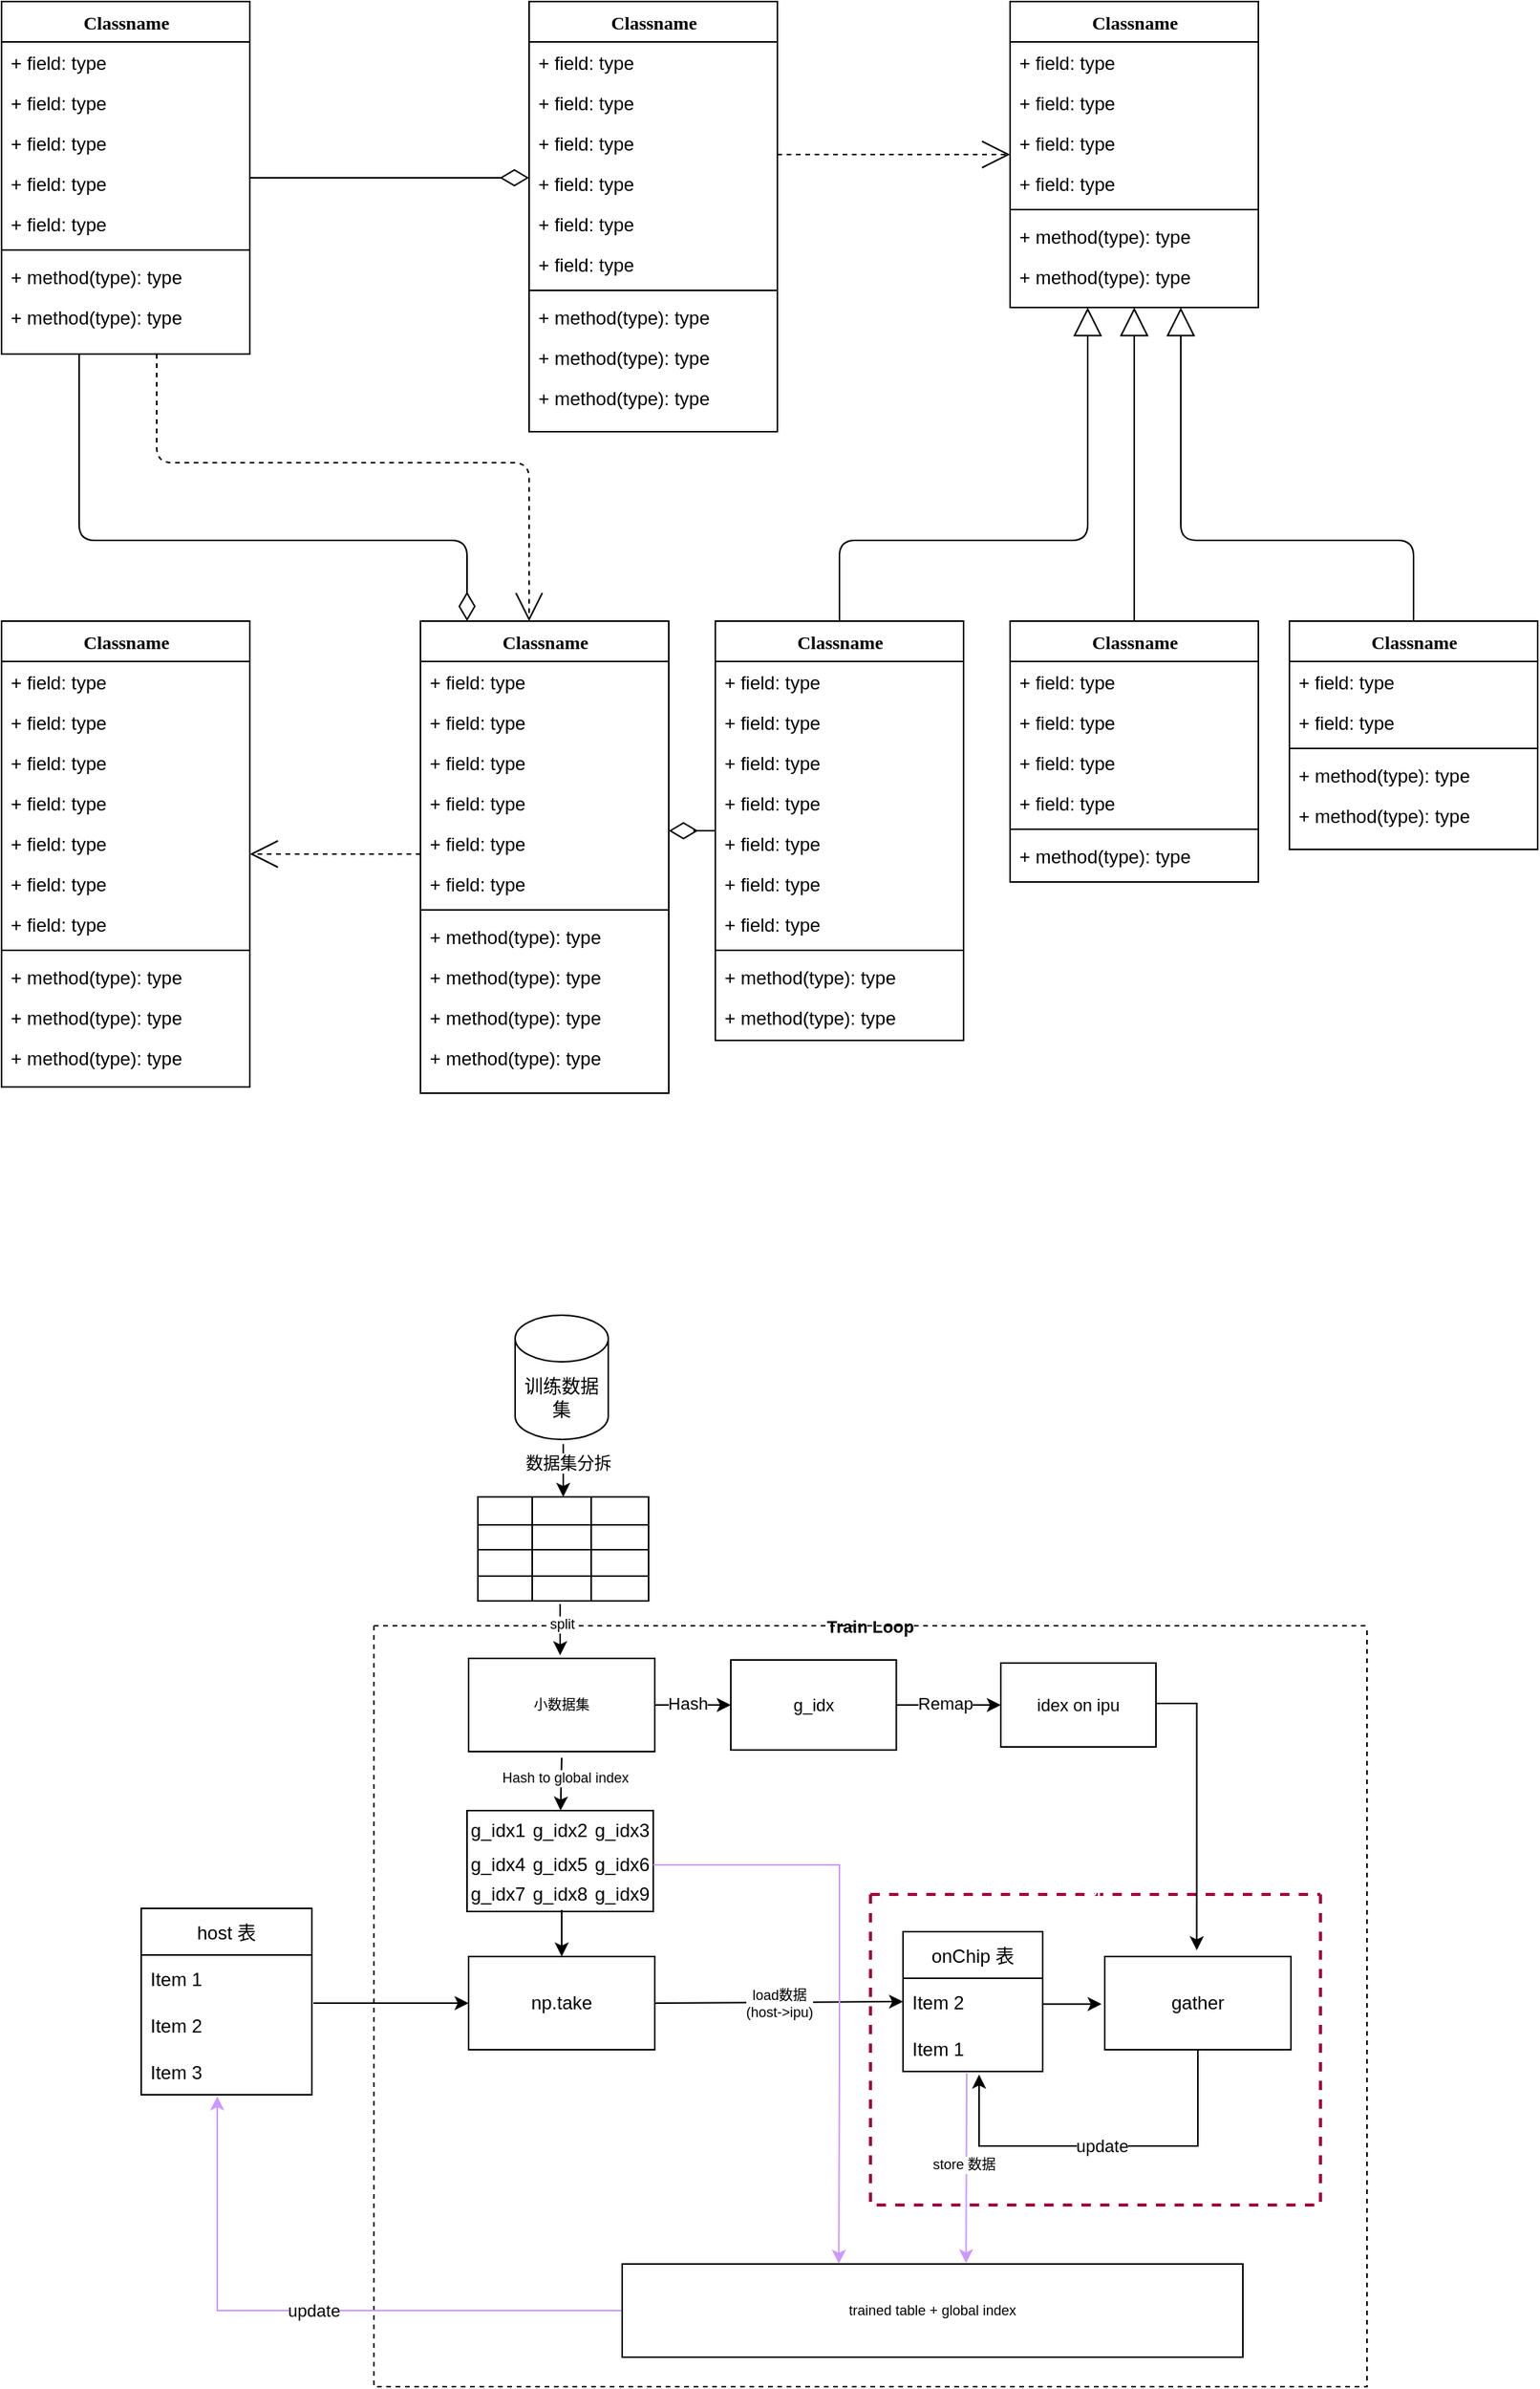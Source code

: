 <mxfile version="20.6.0" type="github" pages="2">
  <diagram name="Page-1" id="9f46799a-70d6-7492-0946-bef42562c5a5">
    <mxGraphModel dx="1209" dy="635" grid="1" gridSize="10" guides="1" tooltips="1" connect="1" arrows="1" fold="1" page="1" pageScale="1" pageWidth="1100" pageHeight="850" background="#ffffff" math="0" shadow="0">
      <root>
        <mxCell id="0" />
        <mxCell id="1" parent="0" />
        <mxCell id="78961159f06e98e8-123" style="edgeStyle=orthogonalEdgeStyle;html=1;labelBackgroundColor=none;startFill=0;startSize=8;endArrow=open;endFill=0;endSize=16;fontFamily=Verdana;fontSize=12;dashed=1;" parent="1" source="78961159f06e98e8-17" target="78961159f06e98e8-69" edge="1">
          <mxGeometry relative="1" as="geometry">
            <Array as="points">
              <mxPoint x="190" y="380" />
              <mxPoint x="430" y="380" />
            </Array>
          </mxGeometry>
        </mxCell>
        <mxCell id="78961159f06e98e8-124" style="edgeStyle=orthogonalEdgeStyle;html=1;labelBackgroundColor=none;startFill=0;startSize=8;endArrow=diamondThin;endFill=0;endSize=16;fontFamily=Verdana;fontSize=12;" parent="1" source="78961159f06e98e8-17" target="78961159f06e98e8-69" edge="1">
          <mxGeometry relative="1" as="geometry">
            <Array as="points">
              <mxPoint x="140" y="430" />
              <mxPoint x="390" y="430" />
            </Array>
          </mxGeometry>
        </mxCell>
        <mxCell id="78961159f06e98e8-17" value="Classname" style="swimlane;html=1;fontStyle=1;align=center;verticalAlign=top;childLayout=stackLayout;horizontal=1;startSize=26;horizontalStack=0;resizeParent=1;resizeLast=0;collapsible=1;marginBottom=0;swimlaneFillColor=#ffffff;rounded=0;shadow=0;comic=0;labelBackgroundColor=none;strokeWidth=1;fillColor=none;fontFamily=Verdana;fontSize=12" parent="1" vertex="1">
          <mxGeometry x="90" y="83" width="160" height="227" as="geometry">
            <mxRectangle x="90" y="83" width="100" height="26" as="alternateBounds" />
          </mxGeometry>
        </mxCell>
        <mxCell id="78961159f06e98e8-21" value="+ field: type" style="text;html=1;strokeColor=none;fillColor=none;align=left;verticalAlign=top;spacingLeft=4;spacingRight=4;whiteSpace=wrap;overflow=hidden;rotatable=0;points=[[0,0.5],[1,0.5]];portConstraint=eastwest;" parent="78961159f06e98e8-17" vertex="1">
          <mxGeometry y="26" width="160" height="26" as="geometry" />
        </mxCell>
        <mxCell id="78961159f06e98e8-23" value="+ field: type" style="text;html=1;strokeColor=none;fillColor=none;align=left;verticalAlign=top;spacingLeft=4;spacingRight=4;whiteSpace=wrap;overflow=hidden;rotatable=0;points=[[0,0.5],[1,0.5]];portConstraint=eastwest;" parent="78961159f06e98e8-17" vertex="1">
          <mxGeometry y="52" width="160" height="26" as="geometry" />
        </mxCell>
        <mxCell id="78961159f06e98e8-25" value="+ field: type" style="text;html=1;strokeColor=none;fillColor=none;align=left;verticalAlign=top;spacingLeft=4;spacingRight=4;whiteSpace=wrap;overflow=hidden;rotatable=0;points=[[0,0.5],[1,0.5]];portConstraint=eastwest;" parent="78961159f06e98e8-17" vertex="1">
          <mxGeometry y="78" width="160" height="26" as="geometry" />
        </mxCell>
        <mxCell id="78961159f06e98e8-26" value="+ field: type" style="text;html=1;strokeColor=none;fillColor=none;align=left;verticalAlign=top;spacingLeft=4;spacingRight=4;whiteSpace=wrap;overflow=hidden;rotatable=0;points=[[0,0.5],[1,0.5]];portConstraint=eastwest;" parent="78961159f06e98e8-17" vertex="1">
          <mxGeometry y="104" width="160" height="26" as="geometry" />
        </mxCell>
        <mxCell id="78961159f06e98e8-24" value="+ field: type" style="text;html=1;strokeColor=none;fillColor=none;align=left;verticalAlign=top;spacingLeft=4;spacingRight=4;whiteSpace=wrap;overflow=hidden;rotatable=0;points=[[0,0.5],[1,0.5]];portConstraint=eastwest;" parent="78961159f06e98e8-17" vertex="1">
          <mxGeometry y="130" width="160" height="26" as="geometry" />
        </mxCell>
        <mxCell id="78961159f06e98e8-19" value="" style="line;html=1;strokeWidth=1;fillColor=none;align=left;verticalAlign=middle;spacingTop=-1;spacingLeft=3;spacingRight=3;rotatable=0;labelPosition=right;points=[];portConstraint=eastwest;" parent="78961159f06e98e8-17" vertex="1">
          <mxGeometry y="156" width="160" height="8" as="geometry" />
        </mxCell>
        <mxCell id="78961159f06e98e8-20" value="+ method(type): type" style="text;html=1;strokeColor=none;fillColor=none;align=left;verticalAlign=top;spacingLeft=4;spacingRight=4;whiteSpace=wrap;overflow=hidden;rotatable=0;points=[[0,0.5],[1,0.5]];portConstraint=eastwest;" parent="78961159f06e98e8-17" vertex="1">
          <mxGeometry y="164" width="160" height="26" as="geometry" />
        </mxCell>
        <mxCell id="78961159f06e98e8-27" value="+ method(type): type" style="text;html=1;strokeColor=none;fillColor=none;align=left;verticalAlign=top;spacingLeft=4;spacingRight=4;whiteSpace=wrap;overflow=hidden;rotatable=0;points=[[0,0.5],[1,0.5]];portConstraint=eastwest;" parent="78961159f06e98e8-17" vertex="1">
          <mxGeometry y="190" width="160" height="26" as="geometry" />
        </mxCell>
        <mxCell id="78961159f06e98e8-122" style="edgeStyle=elbowEdgeStyle;html=1;labelBackgroundColor=none;startFill=0;startSize=8;endArrow=open;endFill=0;endSize=16;fontFamily=Verdana;fontSize=12;elbow=vertical;dashed=1;" parent="1" source="78961159f06e98e8-30" target="78961159f06e98e8-43" edge="1">
          <mxGeometry relative="1" as="geometry" />
        </mxCell>
        <mxCell id="78961159f06e98e8-30" value="Classname" style="swimlane;html=1;fontStyle=1;align=center;verticalAlign=top;childLayout=stackLayout;horizontal=1;startSize=26;horizontalStack=0;resizeParent=1;resizeLast=0;collapsible=1;marginBottom=0;swimlaneFillColor=#ffffff;rounded=0;shadow=0;comic=0;labelBackgroundColor=none;strokeWidth=1;fillColor=none;fontFamily=Verdana;fontSize=12" parent="1" vertex="1">
          <mxGeometry x="430" y="83" width="160" height="277" as="geometry" />
        </mxCell>
        <mxCell id="78961159f06e98e8-31" value="+ field: type" style="text;html=1;strokeColor=none;fillColor=none;align=left;verticalAlign=top;spacingLeft=4;spacingRight=4;whiteSpace=wrap;overflow=hidden;rotatable=0;points=[[0,0.5],[1,0.5]];portConstraint=eastwest;" parent="78961159f06e98e8-30" vertex="1">
          <mxGeometry y="26" width="160" height="26" as="geometry" />
        </mxCell>
        <mxCell id="78961159f06e98e8-32" value="+ field: type" style="text;html=1;strokeColor=none;fillColor=none;align=left;verticalAlign=top;spacingLeft=4;spacingRight=4;whiteSpace=wrap;overflow=hidden;rotatable=0;points=[[0,0.5],[1,0.5]];portConstraint=eastwest;" parent="78961159f06e98e8-30" vertex="1">
          <mxGeometry y="52" width="160" height="26" as="geometry" />
        </mxCell>
        <mxCell id="78961159f06e98e8-33" value="+ field: type" style="text;html=1;strokeColor=none;fillColor=none;align=left;verticalAlign=top;spacingLeft=4;spacingRight=4;whiteSpace=wrap;overflow=hidden;rotatable=0;points=[[0,0.5],[1,0.5]];portConstraint=eastwest;" parent="78961159f06e98e8-30" vertex="1">
          <mxGeometry y="78" width="160" height="26" as="geometry" />
        </mxCell>
        <mxCell id="78961159f06e98e8-34" value="+ field: type" style="text;html=1;strokeColor=none;fillColor=none;align=left;verticalAlign=top;spacingLeft=4;spacingRight=4;whiteSpace=wrap;overflow=hidden;rotatable=0;points=[[0,0.5],[1,0.5]];portConstraint=eastwest;" parent="78961159f06e98e8-30" vertex="1">
          <mxGeometry y="104" width="160" height="26" as="geometry" />
        </mxCell>
        <mxCell id="78961159f06e98e8-36" value="+ field: type" style="text;html=1;strokeColor=none;fillColor=none;align=left;verticalAlign=top;spacingLeft=4;spacingRight=4;whiteSpace=wrap;overflow=hidden;rotatable=0;points=[[0,0.5],[1,0.5]];portConstraint=eastwest;" parent="78961159f06e98e8-30" vertex="1">
          <mxGeometry y="130" width="160" height="26" as="geometry" />
        </mxCell>
        <mxCell id="78961159f06e98e8-37" value="+ field: type" style="text;html=1;strokeColor=none;fillColor=none;align=left;verticalAlign=top;spacingLeft=4;spacingRight=4;whiteSpace=wrap;overflow=hidden;rotatable=0;points=[[0,0.5],[1,0.5]];portConstraint=eastwest;" parent="78961159f06e98e8-30" vertex="1">
          <mxGeometry y="156" width="160" height="26" as="geometry" />
        </mxCell>
        <mxCell id="78961159f06e98e8-38" value="" style="line;html=1;strokeWidth=1;fillColor=none;align=left;verticalAlign=middle;spacingTop=-1;spacingLeft=3;spacingRight=3;rotatable=0;labelPosition=right;points=[];portConstraint=eastwest;" parent="78961159f06e98e8-30" vertex="1">
          <mxGeometry y="182" width="160" height="8" as="geometry" />
        </mxCell>
        <mxCell id="78961159f06e98e8-39" value="+ method(type): type" style="text;html=1;strokeColor=none;fillColor=none;align=left;verticalAlign=top;spacingLeft=4;spacingRight=4;whiteSpace=wrap;overflow=hidden;rotatable=0;points=[[0,0.5],[1,0.5]];portConstraint=eastwest;" parent="78961159f06e98e8-30" vertex="1">
          <mxGeometry y="190" width="160" height="26" as="geometry" />
        </mxCell>
        <mxCell id="78961159f06e98e8-40" value="+ method(type): type" style="text;html=1;strokeColor=none;fillColor=none;align=left;verticalAlign=top;spacingLeft=4;spacingRight=4;whiteSpace=wrap;overflow=hidden;rotatable=0;points=[[0,0.5],[1,0.5]];portConstraint=eastwest;" parent="78961159f06e98e8-30" vertex="1">
          <mxGeometry y="216" width="160" height="26" as="geometry" />
        </mxCell>
        <mxCell id="78961159f06e98e8-42" value="+ method(type): type" style="text;html=1;strokeColor=none;fillColor=none;align=left;verticalAlign=top;spacingLeft=4;spacingRight=4;whiteSpace=wrap;overflow=hidden;rotatable=0;points=[[0,0.5],[1,0.5]];portConstraint=eastwest;" parent="78961159f06e98e8-30" vertex="1">
          <mxGeometry y="242" width="160" height="26" as="geometry" />
        </mxCell>
        <mxCell id="78961159f06e98e8-43" value="Classname" style="swimlane;html=1;fontStyle=1;align=center;verticalAlign=top;childLayout=stackLayout;horizontal=1;startSize=26;horizontalStack=0;resizeParent=1;resizeLast=0;collapsible=1;marginBottom=0;swimlaneFillColor=#ffffff;rounded=0;shadow=0;comic=0;labelBackgroundColor=none;strokeWidth=1;fillColor=none;fontFamily=Verdana;fontSize=12" parent="1" vertex="1">
          <mxGeometry x="740" y="83" width="160" height="197" as="geometry" />
        </mxCell>
        <mxCell id="78961159f06e98e8-44" value="+ field: type" style="text;html=1;strokeColor=none;fillColor=none;align=left;verticalAlign=top;spacingLeft=4;spacingRight=4;whiteSpace=wrap;overflow=hidden;rotatable=0;points=[[0,0.5],[1,0.5]];portConstraint=eastwest;" parent="78961159f06e98e8-43" vertex="1">
          <mxGeometry y="26" width="160" height="26" as="geometry" />
        </mxCell>
        <mxCell id="78961159f06e98e8-45" value="+ field: type" style="text;html=1;strokeColor=none;fillColor=none;align=left;verticalAlign=top;spacingLeft=4;spacingRight=4;whiteSpace=wrap;overflow=hidden;rotatable=0;points=[[0,0.5],[1,0.5]];portConstraint=eastwest;" parent="78961159f06e98e8-43" vertex="1">
          <mxGeometry y="52" width="160" height="26" as="geometry" />
        </mxCell>
        <mxCell id="78961159f06e98e8-49" value="+ field: type" style="text;html=1;strokeColor=none;fillColor=none;align=left;verticalAlign=top;spacingLeft=4;spacingRight=4;whiteSpace=wrap;overflow=hidden;rotatable=0;points=[[0,0.5],[1,0.5]];portConstraint=eastwest;" parent="78961159f06e98e8-43" vertex="1">
          <mxGeometry y="78" width="160" height="26" as="geometry" />
        </mxCell>
        <mxCell id="78961159f06e98e8-50" value="+ field: type" style="text;html=1;strokeColor=none;fillColor=none;align=left;verticalAlign=top;spacingLeft=4;spacingRight=4;whiteSpace=wrap;overflow=hidden;rotatable=0;points=[[0,0.5],[1,0.5]];portConstraint=eastwest;" parent="78961159f06e98e8-43" vertex="1">
          <mxGeometry y="104" width="160" height="26" as="geometry" />
        </mxCell>
        <mxCell id="78961159f06e98e8-51" value="" style="line;html=1;strokeWidth=1;fillColor=none;align=left;verticalAlign=middle;spacingTop=-1;spacingLeft=3;spacingRight=3;rotatable=0;labelPosition=right;points=[];portConstraint=eastwest;" parent="78961159f06e98e8-43" vertex="1">
          <mxGeometry y="130" width="160" height="8" as="geometry" />
        </mxCell>
        <mxCell id="78961159f06e98e8-52" value="+ method(type): type" style="text;html=1;strokeColor=none;fillColor=none;align=left;verticalAlign=top;spacingLeft=4;spacingRight=4;whiteSpace=wrap;overflow=hidden;rotatable=0;points=[[0,0.5],[1,0.5]];portConstraint=eastwest;" parent="78961159f06e98e8-43" vertex="1">
          <mxGeometry y="138" width="160" height="26" as="geometry" />
        </mxCell>
        <mxCell id="78961159f06e98e8-53" value="+ method(type): type" style="text;html=1;strokeColor=none;fillColor=none;align=left;verticalAlign=top;spacingLeft=4;spacingRight=4;whiteSpace=wrap;overflow=hidden;rotatable=0;points=[[0,0.5],[1,0.5]];portConstraint=eastwest;" parent="78961159f06e98e8-43" vertex="1">
          <mxGeometry y="164" width="160" height="26" as="geometry" />
        </mxCell>
        <mxCell id="78961159f06e98e8-129" style="edgeStyle=elbowEdgeStyle;html=1;labelBackgroundColor=none;startFill=0;startSize=8;endArrow=open;endFill=0;endSize=16;fontFamily=Verdana;fontSize=12;elbow=vertical;dashed=1;" parent="1" source="78961159f06e98e8-69" target="78961159f06e98e8-56" edge="1">
          <mxGeometry relative="1" as="geometry" />
        </mxCell>
        <mxCell id="78961159f06e98e8-56" value="Classname" style="swimlane;html=1;fontStyle=1;align=center;verticalAlign=top;childLayout=stackLayout;horizontal=1;startSize=26;horizontalStack=0;resizeParent=1;resizeLast=0;collapsible=1;marginBottom=0;swimlaneFillColor=#ffffff;rounded=0;shadow=0;comic=0;labelBackgroundColor=none;strokeWidth=1;fillColor=none;fontFamily=Verdana;fontSize=12" parent="1" vertex="1">
          <mxGeometry x="90" y="482.0" width="160" height="300" as="geometry" />
        </mxCell>
        <mxCell id="78961159f06e98e8-57" value="+ field: type" style="text;html=1;strokeColor=none;fillColor=none;align=left;verticalAlign=top;spacingLeft=4;spacingRight=4;whiteSpace=wrap;overflow=hidden;rotatable=0;points=[[0,0.5],[1,0.5]];portConstraint=eastwest;" parent="78961159f06e98e8-56" vertex="1">
          <mxGeometry y="26" width="160" height="26" as="geometry" />
        </mxCell>
        <mxCell id="78961159f06e98e8-58" value="+ field: type" style="text;html=1;strokeColor=none;fillColor=none;align=left;verticalAlign=top;spacingLeft=4;spacingRight=4;whiteSpace=wrap;overflow=hidden;rotatable=0;points=[[0,0.5],[1,0.5]];portConstraint=eastwest;" parent="78961159f06e98e8-56" vertex="1">
          <mxGeometry y="52" width="160" height="26" as="geometry" />
        </mxCell>
        <mxCell id="78961159f06e98e8-59" value="+ field: type" style="text;html=1;strokeColor=none;fillColor=none;align=left;verticalAlign=top;spacingLeft=4;spacingRight=4;whiteSpace=wrap;overflow=hidden;rotatable=0;points=[[0,0.5],[1,0.5]];portConstraint=eastwest;" parent="78961159f06e98e8-56" vertex="1">
          <mxGeometry y="78" width="160" height="26" as="geometry" />
        </mxCell>
        <mxCell id="78961159f06e98e8-60" value="+ field: type" style="text;html=1;strokeColor=none;fillColor=none;align=left;verticalAlign=top;spacingLeft=4;spacingRight=4;whiteSpace=wrap;overflow=hidden;rotatable=0;points=[[0,0.5],[1,0.5]];portConstraint=eastwest;" parent="78961159f06e98e8-56" vertex="1">
          <mxGeometry y="104" width="160" height="26" as="geometry" />
        </mxCell>
        <mxCell id="78961159f06e98e8-61" value="+ field: type" style="text;html=1;strokeColor=none;fillColor=none;align=left;verticalAlign=top;spacingLeft=4;spacingRight=4;whiteSpace=wrap;overflow=hidden;rotatable=0;points=[[0,0.5],[1,0.5]];portConstraint=eastwest;" parent="78961159f06e98e8-56" vertex="1">
          <mxGeometry y="130" width="160" height="26" as="geometry" />
        </mxCell>
        <mxCell id="78961159f06e98e8-62" value="+ field: type" style="text;html=1;strokeColor=none;fillColor=none;align=left;verticalAlign=top;spacingLeft=4;spacingRight=4;whiteSpace=wrap;overflow=hidden;rotatable=0;points=[[0,0.5],[1,0.5]];portConstraint=eastwest;" parent="78961159f06e98e8-56" vertex="1">
          <mxGeometry y="156" width="160" height="26" as="geometry" />
        </mxCell>
        <mxCell id="78961159f06e98e8-63" value="+ field: type" style="text;html=1;strokeColor=none;fillColor=none;align=left;verticalAlign=top;spacingLeft=4;spacingRight=4;whiteSpace=wrap;overflow=hidden;rotatable=0;points=[[0,0.5],[1,0.5]];portConstraint=eastwest;" parent="78961159f06e98e8-56" vertex="1">
          <mxGeometry y="182" width="160" height="26" as="geometry" />
        </mxCell>
        <mxCell id="78961159f06e98e8-64" value="" style="line;html=1;strokeWidth=1;fillColor=none;align=left;verticalAlign=middle;spacingTop=-1;spacingLeft=3;spacingRight=3;rotatable=0;labelPosition=right;points=[];portConstraint=eastwest;" parent="78961159f06e98e8-56" vertex="1">
          <mxGeometry y="208" width="160" height="8" as="geometry" />
        </mxCell>
        <mxCell id="78961159f06e98e8-65" value="+ method(type): type" style="text;html=1;strokeColor=none;fillColor=none;align=left;verticalAlign=top;spacingLeft=4;spacingRight=4;whiteSpace=wrap;overflow=hidden;rotatable=0;points=[[0,0.5],[1,0.5]];portConstraint=eastwest;" parent="78961159f06e98e8-56" vertex="1">
          <mxGeometry y="216" width="160" height="26" as="geometry" />
        </mxCell>
        <mxCell id="78961159f06e98e8-66" value="+ method(type): type" style="text;html=1;strokeColor=none;fillColor=none;align=left;verticalAlign=top;spacingLeft=4;spacingRight=4;whiteSpace=wrap;overflow=hidden;rotatable=0;points=[[0,0.5],[1,0.5]];portConstraint=eastwest;" parent="78961159f06e98e8-56" vertex="1">
          <mxGeometry y="242" width="160" height="26" as="geometry" />
        </mxCell>
        <mxCell id="78961159f06e98e8-68" value="+ method(type): type" style="text;html=1;strokeColor=none;fillColor=none;align=left;verticalAlign=top;spacingLeft=4;spacingRight=4;whiteSpace=wrap;overflow=hidden;rotatable=0;points=[[0,0.5],[1,0.5]];portConstraint=eastwest;" parent="78961159f06e98e8-56" vertex="1">
          <mxGeometry y="268" width="160" height="26" as="geometry" />
        </mxCell>
        <mxCell id="78961159f06e98e8-130" style="edgeStyle=elbowEdgeStyle;html=1;labelBackgroundColor=none;startFill=0;startSize=8;endArrow=diamondThin;endFill=0;endSize=16;fontFamily=Verdana;fontSize=12;elbow=vertical;" parent="1" source="78961159f06e98e8-82" target="78961159f06e98e8-69" edge="1">
          <mxGeometry relative="1" as="geometry" />
        </mxCell>
        <mxCell id="78961159f06e98e8-69" value="Classname" style="swimlane;html=1;fontStyle=1;align=center;verticalAlign=top;childLayout=stackLayout;horizontal=1;startSize=26;horizontalStack=0;resizeParent=1;resizeLast=0;collapsible=1;marginBottom=0;swimlaneFillColor=#ffffff;rounded=0;shadow=0;comic=0;labelBackgroundColor=none;strokeWidth=1;fillColor=none;fontFamily=Verdana;fontSize=12" parent="1" vertex="1">
          <mxGeometry x="360" y="482.0" width="160" height="304" as="geometry" />
        </mxCell>
        <mxCell id="78961159f06e98e8-70" value="+ field: type" style="text;html=1;strokeColor=none;fillColor=none;align=left;verticalAlign=top;spacingLeft=4;spacingRight=4;whiteSpace=wrap;overflow=hidden;rotatable=0;points=[[0,0.5],[1,0.5]];portConstraint=eastwest;" parent="78961159f06e98e8-69" vertex="1">
          <mxGeometry y="26" width="160" height="26" as="geometry" />
        </mxCell>
        <mxCell id="78961159f06e98e8-71" value="+ field: type" style="text;html=1;strokeColor=none;fillColor=none;align=left;verticalAlign=top;spacingLeft=4;spacingRight=4;whiteSpace=wrap;overflow=hidden;rotatable=0;points=[[0,0.5],[1,0.5]];portConstraint=eastwest;" parent="78961159f06e98e8-69" vertex="1">
          <mxGeometry y="52" width="160" height="26" as="geometry" />
        </mxCell>
        <mxCell id="78961159f06e98e8-72" value="+ field: type" style="text;html=1;strokeColor=none;fillColor=none;align=left;verticalAlign=top;spacingLeft=4;spacingRight=4;whiteSpace=wrap;overflow=hidden;rotatable=0;points=[[0,0.5],[1,0.5]];portConstraint=eastwest;" parent="78961159f06e98e8-69" vertex="1">
          <mxGeometry y="78" width="160" height="26" as="geometry" />
        </mxCell>
        <mxCell id="78961159f06e98e8-74" value="+ field: type" style="text;html=1;strokeColor=none;fillColor=none;align=left;verticalAlign=top;spacingLeft=4;spacingRight=4;whiteSpace=wrap;overflow=hidden;rotatable=0;points=[[0,0.5],[1,0.5]];portConstraint=eastwest;" parent="78961159f06e98e8-69" vertex="1">
          <mxGeometry y="104" width="160" height="26" as="geometry" />
        </mxCell>
        <mxCell id="78961159f06e98e8-75" value="+ field: type" style="text;html=1;strokeColor=none;fillColor=none;align=left;verticalAlign=top;spacingLeft=4;spacingRight=4;whiteSpace=wrap;overflow=hidden;rotatable=0;points=[[0,0.5],[1,0.5]];portConstraint=eastwest;" parent="78961159f06e98e8-69" vertex="1">
          <mxGeometry y="130" width="160" height="26" as="geometry" />
        </mxCell>
        <mxCell id="78961159f06e98e8-76" value="+ field: type" style="text;html=1;strokeColor=none;fillColor=none;align=left;verticalAlign=top;spacingLeft=4;spacingRight=4;whiteSpace=wrap;overflow=hidden;rotatable=0;points=[[0,0.5],[1,0.5]];portConstraint=eastwest;" parent="78961159f06e98e8-69" vertex="1">
          <mxGeometry y="156" width="160" height="26" as="geometry" />
        </mxCell>
        <mxCell id="78961159f06e98e8-77" value="" style="line;html=1;strokeWidth=1;fillColor=none;align=left;verticalAlign=middle;spacingTop=-1;spacingLeft=3;spacingRight=3;rotatable=0;labelPosition=right;points=[];portConstraint=eastwest;" parent="78961159f06e98e8-69" vertex="1">
          <mxGeometry y="182" width="160" height="8" as="geometry" />
        </mxCell>
        <mxCell id="78961159f06e98e8-78" value="+ method(type): type" style="text;html=1;strokeColor=none;fillColor=none;align=left;verticalAlign=top;spacingLeft=4;spacingRight=4;whiteSpace=wrap;overflow=hidden;rotatable=0;points=[[0,0.5],[1,0.5]];portConstraint=eastwest;" parent="78961159f06e98e8-69" vertex="1">
          <mxGeometry y="190" width="160" height="26" as="geometry" />
        </mxCell>
        <mxCell id="78961159f06e98e8-79" value="+ method(type): type" style="text;html=1;strokeColor=none;fillColor=none;align=left;verticalAlign=top;spacingLeft=4;spacingRight=4;whiteSpace=wrap;overflow=hidden;rotatable=0;points=[[0,0.5],[1,0.5]];portConstraint=eastwest;" parent="78961159f06e98e8-69" vertex="1">
          <mxGeometry y="216" width="160" height="26" as="geometry" />
        </mxCell>
        <mxCell id="78961159f06e98e8-80" value="+ method(type): type" style="text;html=1;strokeColor=none;fillColor=none;align=left;verticalAlign=top;spacingLeft=4;spacingRight=4;whiteSpace=wrap;overflow=hidden;rotatable=0;points=[[0,0.5],[1,0.5]];portConstraint=eastwest;" parent="78961159f06e98e8-69" vertex="1">
          <mxGeometry y="242" width="160" height="26" as="geometry" />
        </mxCell>
        <mxCell id="78961159f06e98e8-81" value="+ method(type): type" style="text;html=1;strokeColor=none;fillColor=none;align=left;verticalAlign=top;spacingLeft=4;spacingRight=4;whiteSpace=wrap;overflow=hidden;rotatable=0;points=[[0,0.5],[1,0.5]];portConstraint=eastwest;" parent="78961159f06e98e8-69" vertex="1">
          <mxGeometry y="268" width="160" height="26" as="geometry" />
        </mxCell>
        <mxCell id="78961159f06e98e8-128" style="edgeStyle=orthogonalEdgeStyle;html=1;labelBackgroundColor=none;startFill=0;startSize=8;endArrow=block;endFill=0;endSize=16;fontFamily=Verdana;fontSize=12;" parent="1" source="78961159f06e98e8-82" target="78961159f06e98e8-43" edge="1">
          <mxGeometry relative="1" as="geometry">
            <Array as="points">
              <mxPoint x="630" y="430" />
              <mxPoint x="790" y="430" />
            </Array>
          </mxGeometry>
        </mxCell>
        <mxCell id="78961159f06e98e8-82" value="Classname" style="swimlane;html=1;fontStyle=1;align=center;verticalAlign=top;childLayout=stackLayout;horizontal=1;startSize=26;horizontalStack=0;resizeParent=1;resizeLast=0;collapsible=1;marginBottom=0;swimlaneFillColor=#ffffff;rounded=0;shadow=0;comic=0;labelBackgroundColor=none;strokeWidth=1;fillColor=none;fontFamily=Verdana;fontSize=12" parent="1" vertex="1">
          <mxGeometry x="550" y="482.0" width="160" height="270" as="geometry" />
        </mxCell>
        <mxCell id="78961159f06e98e8-83" value="+ field: type" style="text;html=1;strokeColor=none;fillColor=none;align=left;verticalAlign=top;spacingLeft=4;spacingRight=4;whiteSpace=wrap;overflow=hidden;rotatable=0;points=[[0,0.5],[1,0.5]];portConstraint=eastwest;" parent="78961159f06e98e8-82" vertex="1">
          <mxGeometry y="26" width="160" height="26" as="geometry" />
        </mxCell>
        <mxCell id="78961159f06e98e8-84" value="+ field: type" style="text;html=1;strokeColor=none;fillColor=none;align=left;verticalAlign=top;spacingLeft=4;spacingRight=4;whiteSpace=wrap;overflow=hidden;rotatable=0;points=[[0,0.5],[1,0.5]];portConstraint=eastwest;" parent="78961159f06e98e8-82" vertex="1">
          <mxGeometry y="52" width="160" height="26" as="geometry" />
        </mxCell>
        <mxCell id="78961159f06e98e8-85" value="+ field: type" style="text;html=1;strokeColor=none;fillColor=none;align=left;verticalAlign=top;spacingLeft=4;spacingRight=4;whiteSpace=wrap;overflow=hidden;rotatable=0;points=[[0,0.5],[1,0.5]];portConstraint=eastwest;" parent="78961159f06e98e8-82" vertex="1">
          <mxGeometry y="78" width="160" height="26" as="geometry" />
        </mxCell>
        <mxCell id="78961159f06e98e8-86" value="+ field: type" style="text;html=1;strokeColor=none;fillColor=none;align=left;verticalAlign=top;spacingLeft=4;spacingRight=4;whiteSpace=wrap;overflow=hidden;rotatable=0;points=[[0,0.5],[1,0.5]];portConstraint=eastwest;" parent="78961159f06e98e8-82" vertex="1">
          <mxGeometry y="104" width="160" height="26" as="geometry" />
        </mxCell>
        <mxCell id="78961159f06e98e8-87" value="+ field: type" style="text;html=1;strokeColor=none;fillColor=none;align=left;verticalAlign=top;spacingLeft=4;spacingRight=4;whiteSpace=wrap;overflow=hidden;rotatable=0;points=[[0,0.5],[1,0.5]];portConstraint=eastwest;" parent="78961159f06e98e8-82" vertex="1">
          <mxGeometry y="130" width="160" height="26" as="geometry" />
        </mxCell>
        <mxCell id="78961159f06e98e8-88" value="+ field: type" style="text;html=1;strokeColor=none;fillColor=none;align=left;verticalAlign=top;spacingLeft=4;spacingRight=4;whiteSpace=wrap;overflow=hidden;rotatable=0;points=[[0,0.5],[1,0.5]];portConstraint=eastwest;" parent="78961159f06e98e8-82" vertex="1">
          <mxGeometry y="156" width="160" height="26" as="geometry" />
        </mxCell>
        <mxCell id="78961159f06e98e8-89" value="+ field: type" style="text;html=1;strokeColor=none;fillColor=none;align=left;verticalAlign=top;spacingLeft=4;spacingRight=4;whiteSpace=wrap;overflow=hidden;rotatable=0;points=[[0,0.5],[1,0.5]];portConstraint=eastwest;" parent="78961159f06e98e8-82" vertex="1">
          <mxGeometry y="182" width="160" height="26" as="geometry" />
        </mxCell>
        <mxCell id="78961159f06e98e8-90" value="" style="line;html=1;strokeWidth=1;fillColor=none;align=left;verticalAlign=middle;spacingTop=-1;spacingLeft=3;spacingRight=3;rotatable=0;labelPosition=right;points=[];portConstraint=eastwest;" parent="78961159f06e98e8-82" vertex="1">
          <mxGeometry y="208" width="160" height="8" as="geometry" />
        </mxCell>
        <mxCell id="78961159f06e98e8-91" value="+ method(type): type" style="text;html=1;strokeColor=none;fillColor=none;align=left;verticalAlign=top;spacingLeft=4;spacingRight=4;whiteSpace=wrap;overflow=hidden;rotatable=0;points=[[0,0.5],[1,0.5]];portConstraint=eastwest;" parent="78961159f06e98e8-82" vertex="1">
          <mxGeometry y="216" width="160" height="26" as="geometry" />
        </mxCell>
        <mxCell id="78961159f06e98e8-94" value="+ method(type): type" style="text;html=1;strokeColor=none;fillColor=none;align=left;verticalAlign=top;spacingLeft=4;spacingRight=4;whiteSpace=wrap;overflow=hidden;rotatable=0;points=[[0,0.5],[1,0.5]];portConstraint=eastwest;" parent="78961159f06e98e8-82" vertex="1">
          <mxGeometry y="242" width="160" height="26" as="geometry" />
        </mxCell>
        <mxCell id="78961159f06e98e8-127" style="edgeStyle=orthogonalEdgeStyle;html=1;labelBackgroundColor=none;startFill=0;startSize=8;endArrow=block;endFill=0;endSize=16;fontFamily=Verdana;fontSize=12;" parent="1" source="78961159f06e98e8-95" target="78961159f06e98e8-43" edge="1">
          <mxGeometry relative="1" as="geometry" />
        </mxCell>
        <mxCell id="78961159f06e98e8-95" value="Classname" style="swimlane;html=1;fontStyle=1;align=center;verticalAlign=top;childLayout=stackLayout;horizontal=1;startSize=26;horizontalStack=0;resizeParent=1;resizeLast=0;collapsible=1;marginBottom=0;swimlaneFillColor=#ffffff;rounded=0;shadow=0;comic=0;labelBackgroundColor=none;strokeWidth=1;fillColor=none;fontFamily=Verdana;fontSize=12" parent="1" vertex="1">
          <mxGeometry x="740" y="482" width="160" height="168" as="geometry" />
        </mxCell>
        <mxCell id="78961159f06e98e8-96" value="+ field: type" style="text;html=1;strokeColor=none;fillColor=none;align=left;verticalAlign=top;spacingLeft=4;spacingRight=4;whiteSpace=wrap;overflow=hidden;rotatable=0;points=[[0,0.5],[1,0.5]];portConstraint=eastwest;" parent="78961159f06e98e8-95" vertex="1">
          <mxGeometry y="26" width="160" height="26" as="geometry" />
        </mxCell>
        <mxCell id="78961159f06e98e8-97" value="+ field: type" style="text;html=1;strokeColor=none;fillColor=none;align=left;verticalAlign=top;spacingLeft=4;spacingRight=4;whiteSpace=wrap;overflow=hidden;rotatable=0;points=[[0,0.5],[1,0.5]];portConstraint=eastwest;" parent="78961159f06e98e8-95" vertex="1">
          <mxGeometry y="52" width="160" height="26" as="geometry" />
        </mxCell>
        <mxCell id="78961159f06e98e8-98" value="+ field: type" style="text;html=1;strokeColor=none;fillColor=none;align=left;verticalAlign=top;spacingLeft=4;spacingRight=4;whiteSpace=wrap;overflow=hidden;rotatable=0;points=[[0,0.5],[1,0.5]];portConstraint=eastwest;" parent="78961159f06e98e8-95" vertex="1">
          <mxGeometry y="78" width="160" height="26" as="geometry" />
        </mxCell>
        <mxCell id="78961159f06e98e8-102" value="+ field: type" style="text;html=1;strokeColor=none;fillColor=none;align=left;verticalAlign=top;spacingLeft=4;spacingRight=4;whiteSpace=wrap;overflow=hidden;rotatable=0;points=[[0,0.5],[1,0.5]];portConstraint=eastwest;" parent="78961159f06e98e8-95" vertex="1">
          <mxGeometry y="104" width="160" height="26" as="geometry" />
        </mxCell>
        <mxCell id="78961159f06e98e8-103" value="" style="line;html=1;strokeWidth=1;fillColor=none;align=left;verticalAlign=middle;spacingTop=-1;spacingLeft=3;spacingRight=3;rotatable=0;labelPosition=right;points=[];portConstraint=eastwest;" parent="78961159f06e98e8-95" vertex="1">
          <mxGeometry y="130" width="160" height="8" as="geometry" />
        </mxCell>
        <mxCell id="78961159f06e98e8-104" value="+ method(type): type" style="text;html=1;strokeColor=none;fillColor=none;align=left;verticalAlign=top;spacingLeft=4;spacingRight=4;whiteSpace=wrap;overflow=hidden;rotatable=0;points=[[0,0.5],[1,0.5]];portConstraint=eastwest;" parent="78961159f06e98e8-95" vertex="1">
          <mxGeometry y="138" width="160" height="26" as="geometry" />
        </mxCell>
        <mxCell id="78961159f06e98e8-126" style="edgeStyle=orthogonalEdgeStyle;html=1;labelBackgroundColor=none;startFill=0;startSize=8;endArrow=block;endFill=0;endSize=16;fontFamily=Verdana;fontSize=12;" parent="1" source="78961159f06e98e8-108" target="78961159f06e98e8-43" edge="1">
          <mxGeometry relative="1" as="geometry">
            <Array as="points">
              <mxPoint x="1000" y="430" />
              <mxPoint x="850" y="430" />
            </Array>
          </mxGeometry>
        </mxCell>
        <mxCell id="78961159f06e98e8-108" value="Classname" style="swimlane;html=1;fontStyle=1;align=center;verticalAlign=top;childLayout=stackLayout;horizontal=1;startSize=26;horizontalStack=0;resizeParent=1;resizeLast=0;collapsible=1;marginBottom=0;swimlaneFillColor=#ffffff;rounded=0;shadow=0;comic=0;labelBackgroundColor=none;strokeWidth=1;fillColor=none;fontFamily=Verdana;fontSize=12" parent="1" vertex="1">
          <mxGeometry x="920" y="482.0" width="160" height="147" as="geometry" />
        </mxCell>
        <mxCell id="78961159f06e98e8-109" value="+ field: type" style="text;html=1;strokeColor=none;fillColor=none;align=left;verticalAlign=top;spacingLeft=4;spacingRight=4;whiteSpace=wrap;overflow=hidden;rotatable=0;points=[[0,0.5],[1,0.5]];portConstraint=eastwest;" parent="78961159f06e98e8-108" vertex="1">
          <mxGeometry y="26" width="160" height="26" as="geometry" />
        </mxCell>
        <mxCell id="78961159f06e98e8-110" value="+ field: type" style="text;html=1;strokeColor=none;fillColor=none;align=left;verticalAlign=top;spacingLeft=4;spacingRight=4;whiteSpace=wrap;overflow=hidden;rotatable=0;points=[[0,0.5],[1,0.5]];portConstraint=eastwest;" parent="78961159f06e98e8-108" vertex="1">
          <mxGeometry y="52" width="160" height="26" as="geometry" />
        </mxCell>
        <mxCell id="78961159f06e98e8-116" value="" style="line;html=1;strokeWidth=1;fillColor=none;align=left;verticalAlign=middle;spacingTop=-1;spacingLeft=3;spacingRight=3;rotatable=0;labelPosition=right;points=[];portConstraint=eastwest;" parent="78961159f06e98e8-108" vertex="1">
          <mxGeometry y="78" width="160" height="8" as="geometry" />
        </mxCell>
        <mxCell id="78961159f06e98e8-117" value="+ method(type): type" style="text;html=1;strokeColor=none;fillColor=none;align=left;verticalAlign=top;spacingLeft=4;spacingRight=4;whiteSpace=wrap;overflow=hidden;rotatable=0;points=[[0,0.5],[1,0.5]];portConstraint=eastwest;" parent="78961159f06e98e8-108" vertex="1">
          <mxGeometry y="86" width="160" height="26" as="geometry" />
        </mxCell>
        <mxCell id="78961159f06e98e8-120" value="+ method(type): type" style="text;html=1;strokeColor=none;fillColor=none;align=left;verticalAlign=top;spacingLeft=4;spacingRight=4;whiteSpace=wrap;overflow=hidden;rotatable=0;points=[[0,0.5],[1,0.5]];portConstraint=eastwest;" parent="78961159f06e98e8-108" vertex="1">
          <mxGeometry y="112" width="160" height="26" as="geometry" />
        </mxCell>
        <mxCell id="78961159f06e98e8-121" style="edgeStyle=elbowEdgeStyle;html=1;labelBackgroundColor=none;startFill=0;startSize=8;endArrow=diamondThin;endFill=0;endSize=16;fontFamily=Verdana;fontSize=12;elbow=vertical;" parent="1" source="78961159f06e98e8-17" target="78961159f06e98e8-30" edge="1">
          <mxGeometry relative="1" as="geometry">
            <mxPoint x="250" y="259.882" as="sourcePoint" />
          </mxGeometry>
        </mxCell>
        <mxCell id="RbzZUJVxvL7Lw-qSd1MY-2" value="gather" style="rounded=0;whiteSpace=wrap;html=1;" parent="1" vertex="1">
          <mxGeometry x="801" y="1342" width="120" height="60" as="geometry" />
        </mxCell>
        <mxCell id="RbzZUJVxvL7Lw-qSd1MY-3" value="np.take" style="rounded=0;whiteSpace=wrap;html=1;" parent="1" vertex="1">
          <mxGeometry x="391" y="1342" width="120" height="60" as="geometry" />
        </mxCell>
        <mxCell id="RbzZUJVxvL7Lw-qSd1MY-8" value="" style="edgeStyle=orthogonalEdgeStyle;rounded=0;orthogonalLoop=1;jettySize=auto;html=1;" parent="1" target="RbzZUJVxvL7Lw-qSd1MY-3" edge="1">
          <mxGeometry relative="1" as="geometry">
            <mxPoint x="291" y="1372" as="sourcePoint" />
            <Array as="points">
              <mxPoint x="310" y="1372" />
              <mxPoint x="310" y="1372" />
            </Array>
          </mxGeometry>
        </mxCell>
        <mxCell id="RbzZUJVxvL7Lw-qSd1MY-10" value="" style="endArrow=classic;html=1;rounded=0;exitX=0.5;exitY=1;exitDx=0;exitDy=0;" parent="1" source="RbzZUJVxvL7Lw-qSd1MY-2" edge="1">
          <mxGeometry relative="1" as="geometry">
            <mxPoint x="861" y="1412" as="sourcePoint" />
            <mxPoint x="720" y="1418" as="targetPoint" />
            <Array as="points">
              <mxPoint x="861" y="1464" />
              <mxPoint x="720" y="1464" />
            </Array>
          </mxGeometry>
        </mxCell>
        <mxCell id="RbzZUJVxvL7Lw-qSd1MY-11" value="update" style="edgeLabel;resizable=0;html=1;align=center;verticalAlign=middle;" parent="RbzZUJVxvL7Lw-qSd1MY-10" connectable="0" vertex="1">
          <mxGeometry relative="1" as="geometry" />
        </mxCell>
        <mxCell id="RbzZUJVxvL7Lw-qSd1MY-14" value="" style="edgeStyle=orthogonalEdgeStyle;rounded=0;orthogonalLoop=1;jettySize=auto;html=1;exitX=1.027;exitY=-0.369;exitDx=0;exitDy=0;exitPerimeter=0;" parent="1" edge="1">
          <mxGeometry relative="1" as="geometry">
            <mxPoint x="760.43" y="1372.572" as="sourcePoint" />
            <mxPoint x="799" y="1372" as="targetPoint" />
          </mxGeometry>
        </mxCell>
        <mxCell id="RbzZUJVxvL7Lw-qSd1MY-31" value="训练数据集" style="shape=cylinder3;whiteSpace=wrap;html=1;boundedLbl=1;backgroundOutline=1;size=15;" parent="1" vertex="1">
          <mxGeometry x="421" y="929" width="60" height="80" as="geometry" />
        </mxCell>
        <mxCell id="RbzZUJVxvL7Lw-qSd1MY-49" value="" style="edgeStyle=orthogonalEdgeStyle;rounded=0;orthogonalLoop=1;jettySize=auto;html=1;" parent="1" edge="1">
          <mxGeometry relative="1" as="geometry">
            <mxPoint x="452" y="1012" as="sourcePoint" />
            <mxPoint x="452" y="1046" as="targetPoint" />
            <Array as="points">
              <mxPoint x="452" y="1046" />
            </Array>
          </mxGeometry>
        </mxCell>
        <mxCell id="RbzZUJVxvL7Lw-qSd1MY-64" value="数据集分拆" style="edgeLabel;html=1;align=center;verticalAlign=middle;resizable=0;points=[];" parent="RbzZUJVxvL7Lw-qSd1MY-49" vertex="1" connectable="0">
          <mxGeometry x="-0.008" y="3" relative="1" as="geometry">
            <mxPoint y="-5" as="offset" />
          </mxGeometry>
        </mxCell>
        <mxCell id="RbzZUJVxvL7Lw-qSd1MY-67" value="host 表" style="swimlane;fontStyle=0;childLayout=stackLayout;horizontal=1;startSize=30;horizontalStack=0;resizeParent=1;resizeParentMax=0;resizeLast=0;collapsible=1;marginBottom=0;" parent="1" vertex="1">
          <mxGeometry x="180" y="1311" width="110" height="120" as="geometry" />
        </mxCell>
        <mxCell id="RbzZUJVxvL7Lw-qSd1MY-68" value="Item 1" style="text;strokeColor=none;fillColor=none;align=left;verticalAlign=middle;spacingLeft=4;spacingRight=4;overflow=hidden;points=[[0,0.5],[1,0.5]];portConstraint=eastwest;rotatable=0;" parent="RbzZUJVxvL7Lw-qSd1MY-67" vertex="1">
          <mxGeometry y="30" width="110" height="30" as="geometry" />
        </mxCell>
        <mxCell id="RbzZUJVxvL7Lw-qSd1MY-69" value="Item 2" style="text;strokeColor=none;fillColor=none;align=left;verticalAlign=middle;spacingLeft=4;spacingRight=4;overflow=hidden;points=[[0,0.5],[1,0.5]];portConstraint=eastwest;rotatable=0;" parent="RbzZUJVxvL7Lw-qSd1MY-67" vertex="1">
          <mxGeometry y="60" width="110" height="30" as="geometry" />
        </mxCell>
        <mxCell id="RbzZUJVxvL7Lw-qSd1MY-70" value="Item 3" style="text;strokeColor=none;fillColor=none;align=left;verticalAlign=middle;spacingLeft=4;spacingRight=4;overflow=hidden;points=[[0,0.5],[1,0.5]];portConstraint=eastwest;rotatable=0;" parent="RbzZUJVxvL7Lw-qSd1MY-67" vertex="1">
          <mxGeometry y="90" width="110" height="30" as="geometry" />
        </mxCell>
        <mxCell id="RbzZUJVxvL7Lw-qSd1MY-112" value="onChip 表" style="swimlane;fontStyle=0;childLayout=stackLayout;horizontal=1;startSize=30;horizontalStack=0;resizeParent=1;resizeParentMax=0;resizeLast=0;collapsible=1;marginBottom=0;" parent="1" vertex="1">
          <mxGeometry x="671" y="1326" width="90" height="90" as="geometry" />
        </mxCell>
        <mxCell id="RbzZUJVxvL7Lw-qSd1MY-114" value="Item 2" style="text;strokeColor=none;fillColor=none;align=left;verticalAlign=middle;spacingLeft=4;spacingRight=4;overflow=hidden;points=[[0,0.5],[1,0.5]];portConstraint=eastwest;rotatable=0;" parent="RbzZUJVxvL7Lw-qSd1MY-112" vertex="1">
          <mxGeometry y="30" width="90" height="30" as="geometry" />
        </mxCell>
        <mxCell id="RbzZUJVxvL7Lw-qSd1MY-113" value="Item 1" style="text;strokeColor=none;fillColor=none;align=left;verticalAlign=middle;spacingLeft=4;spacingRight=4;overflow=hidden;points=[[0,0.5],[1,0.5]];portConstraint=eastwest;rotatable=0;" parent="RbzZUJVxvL7Lw-qSd1MY-112" vertex="1">
          <mxGeometry y="60" width="90" height="30" as="geometry" />
        </mxCell>
        <mxCell id="RbzZUJVxvL7Lw-qSd1MY-117" value="load数据&lt;br&gt;(host-&amp;gt;ipu)" style="endArrow=classic;html=1;rounded=0;fontSize=9;entryX=0;entryY=0.5;entryDx=0;entryDy=0;exitX=1;exitY=0.5;exitDx=0;exitDy=0;" parent="1" source="RbzZUJVxvL7Lw-qSd1MY-3" target="RbzZUJVxvL7Lw-qSd1MY-114" edge="1">
          <mxGeometry width="50" height="50" relative="1" as="geometry">
            <mxPoint x="300" y="1398" as="sourcePoint" />
            <mxPoint x="600" y="1368" as="targetPoint" />
          </mxGeometry>
        </mxCell>
        <mxCell id="RbzZUJVxvL7Lw-qSd1MY-120" value="" style="shape=table;html=1;whiteSpace=wrap;startSize=0;container=1;collapsible=0;childLayout=tableLayout;columnLines=0;rowLines=0;fontSize=9;" parent="1" vertex="1">
          <mxGeometry x="390" y="1248" width="120" height="65.0" as="geometry" />
        </mxCell>
        <mxCell id="RbzZUJVxvL7Lw-qSd1MY-121" value="" style="shape=tableRow;horizontal=0;startSize=0;swimlaneHead=0;swimlaneBody=0;top=0;left=0;bottom=0;right=0;collapsible=0;dropTarget=0;fillColor=none;points=[[0,0.5],[1,0.5]];portConstraint=eastwest;fontSize=9;" parent="RbzZUJVxvL7Lw-qSd1MY-120" vertex="1">
          <mxGeometry width="120" height="25" as="geometry" />
        </mxCell>
        <mxCell id="RbzZUJVxvL7Lw-qSd1MY-122" value="g_idx1" style="shape=partialRectangle;html=1;whiteSpace=wrap;connectable=0;fillColor=none;top=0;left=0;bottom=0;right=0;overflow=hidden;fontSize=12;" parent="RbzZUJVxvL7Lw-qSd1MY-121" vertex="1">
          <mxGeometry width="40" height="25" as="geometry">
            <mxRectangle width="40" height="25" as="alternateBounds" />
          </mxGeometry>
        </mxCell>
        <mxCell id="RbzZUJVxvL7Lw-qSd1MY-123" value="g_idx2" style="shape=partialRectangle;html=1;whiteSpace=wrap;connectable=0;fillColor=none;top=0;left=0;bottom=0;right=0;overflow=hidden;fontSize=12;" parent="RbzZUJVxvL7Lw-qSd1MY-121" vertex="1">
          <mxGeometry x="40" width="40" height="25" as="geometry">
            <mxRectangle width="40" height="25" as="alternateBounds" />
          </mxGeometry>
        </mxCell>
        <mxCell id="RbzZUJVxvL7Lw-qSd1MY-124" value="g_idx3" style="shape=partialRectangle;html=1;whiteSpace=wrap;connectable=0;fillColor=none;top=0;left=0;bottom=0;right=0;overflow=hidden;fontSize=12;" parent="RbzZUJVxvL7Lw-qSd1MY-121" vertex="1">
          <mxGeometry x="80" width="40" height="25" as="geometry">
            <mxRectangle width="40" height="25" as="alternateBounds" />
          </mxGeometry>
        </mxCell>
        <mxCell id="RbzZUJVxvL7Lw-qSd1MY-125" value="" style="shape=tableRow;horizontal=0;startSize=0;swimlaneHead=0;swimlaneBody=0;top=0;left=0;bottom=0;right=0;collapsible=0;dropTarget=0;fillColor=none;points=[[0,0.5],[1,0.5]];portConstraint=eastwest;fontSize=9;" parent="RbzZUJVxvL7Lw-qSd1MY-120" vertex="1">
          <mxGeometry y="25" width="120" height="18" as="geometry" />
        </mxCell>
        <mxCell id="RbzZUJVxvL7Lw-qSd1MY-126" value="g_idx4" style="shape=partialRectangle;html=1;whiteSpace=wrap;connectable=0;fillColor=none;top=0;left=0;bottom=0;right=0;overflow=hidden;fontSize=12;" parent="RbzZUJVxvL7Lw-qSd1MY-125" vertex="1">
          <mxGeometry width="40" height="18" as="geometry">
            <mxRectangle width="40" height="18" as="alternateBounds" />
          </mxGeometry>
        </mxCell>
        <mxCell id="RbzZUJVxvL7Lw-qSd1MY-127" value="g_idx5" style="shape=partialRectangle;html=1;whiteSpace=wrap;connectable=0;fillColor=none;top=0;left=0;bottom=0;right=0;overflow=hidden;fontSize=12;" parent="RbzZUJVxvL7Lw-qSd1MY-125" vertex="1">
          <mxGeometry x="40" width="40" height="18" as="geometry">
            <mxRectangle width="40" height="18" as="alternateBounds" />
          </mxGeometry>
        </mxCell>
        <mxCell id="RbzZUJVxvL7Lw-qSd1MY-128" value="g_idx6" style="shape=partialRectangle;html=1;whiteSpace=wrap;connectable=0;fillColor=none;top=0;left=0;bottom=0;right=0;overflow=hidden;fontSize=12;" parent="RbzZUJVxvL7Lw-qSd1MY-125" vertex="1">
          <mxGeometry x="80" width="40" height="18" as="geometry">
            <mxRectangle width="40" height="18" as="alternateBounds" />
          </mxGeometry>
        </mxCell>
        <mxCell id="RbzZUJVxvL7Lw-qSd1MY-129" value="" style="shape=tableRow;horizontal=0;startSize=0;swimlaneHead=0;swimlaneBody=0;top=0;left=0;bottom=0;right=0;collapsible=0;dropTarget=0;fillColor=none;points=[[0,0.5],[1,0.5]];portConstraint=eastwest;fontSize=9;" parent="RbzZUJVxvL7Lw-qSd1MY-120" vertex="1">
          <mxGeometry y="43" width="120" height="22" as="geometry" />
        </mxCell>
        <mxCell id="RbzZUJVxvL7Lw-qSd1MY-130" value="g_idx7" style="shape=partialRectangle;html=1;whiteSpace=wrap;connectable=0;fillColor=none;top=0;left=0;bottom=0;right=0;overflow=hidden;fontSize=12;" parent="RbzZUJVxvL7Lw-qSd1MY-129" vertex="1">
          <mxGeometry width="40" height="22" as="geometry">
            <mxRectangle width="40" height="22" as="alternateBounds" />
          </mxGeometry>
        </mxCell>
        <mxCell id="RbzZUJVxvL7Lw-qSd1MY-131" value="g_idx8" style="shape=partialRectangle;html=1;whiteSpace=wrap;connectable=0;fillColor=none;top=0;left=0;bottom=0;right=0;overflow=hidden;fontSize=12;" parent="RbzZUJVxvL7Lw-qSd1MY-129" vertex="1">
          <mxGeometry x="40" width="40" height="22" as="geometry">
            <mxRectangle width="40" height="22" as="alternateBounds" />
          </mxGeometry>
        </mxCell>
        <mxCell id="RbzZUJVxvL7Lw-qSd1MY-132" value="g_idx9" style="shape=partialRectangle;html=1;whiteSpace=wrap;connectable=0;fillColor=none;top=0;left=0;bottom=0;right=0;overflow=hidden;fontSize=12;" parent="RbzZUJVxvL7Lw-qSd1MY-129" vertex="1">
          <mxGeometry x="80" width="40" height="22" as="geometry">
            <mxRectangle width="40" height="22" as="alternateBounds" />
          </mxGeometry>
        </mxCell>
        <mxCell id="RbzZUJVxvL7Lw-qSd1MY-225" value="" style="rounded=0;orthogonalLoop=1;jettySize=auto;html=1;fontSize=11;endArrow=classic;endFill=1;strokeColor=#000000;startArrow=none;startFill=0;" parent="1" source="RbzZUJVxvL7Lw-qSd1MY-138" target="RbzZUJVxvL7Lw-qSd1MY-221" edge="1">
          <mxGeometry relative="1" as="geometry" />
        </mxCell>
        <mxCell id="RbzZUJVxvL7Lw-qSd1MY-228" value="Hash" style="edgeLabel;html=1;align=center;verticalAlign=middle;resizable=0;points=[];fontSize=11;" parent="RbzZUJVxvL7Lw-qSd1MY-225" vertex="1" connectable="0">
          <mxGeometry x="-0.332" y="1" relative="1" as="geometry">
            <mxPoint x="4" as="offset" />
          </mxGeometry>
        </mxCell>
        <mxCell id="RbzZUJVxvL7Lw-qSd1MY-138" value="小数据集" style="rounded=0;whiteSpace=wrap;html=1;fontSize=9;" parent="1" vertex="1">
          <mxGeometry x="391" y="1150" width="120" height="60" as="geometry" />
        </mxCell>
        <mxCell id="RbzZUJVxvL7Lw-qSd1MY-142" value="Train Loop" style="swimlane;startSize=0;fontSize=11;dashed=1;fillColor=#dae8fc;strokeColor=#000000;strokeWidth=1;swimlaneLine=0;" parent="1" vertex="1">
          <mxGeometry x="330" y="1129" width="640" height="490" as="geometry">
            <mxRectangle x="330" y="1129" width="50" height="40" as="alternateBounds" />
          </mxGeometry>
        </mxCell>
        <mxCell id="RbzZUJVxvL7Lw-qSd1MY-147" value="IPU" style="swimlane;startSize=0;dashed=1;fontSize=9;strokeColor=#A50040;strokeWidth=2;fillColor=#d80073;fontColor=#ffffff;" parent="RbzZUJVxvL7Lw-qSd1MY-142" vertex="1">
          <mxGeometry x="320" y="173" width="290" height="200" as="geometry">
            <mxRectangle x="320" y="181" width="50" height="20" as="alternateBounds" />
          </mxGeometry>
        </mxCell>
        <mxCell id="RbzZUJVxvL7Lw-qSd1MY-195" value="" style="endArrow=classic;html=1;rounded=0;fontSize=9;" parent="RbzZUJVxvL7Lw-qSd1MY-142" edge="1">
          <mxGeometry width="50" height="50" relative="1" as="geometry">
            <mxPoint x="121" y="183" as="sourcePoint" />
            <mxPoint x="121" y="213" as="targetPoint" />
          </mxGeometry>
        </mxCell>
        <mxCell id="RbzZUJVxvL7Lw-qSd1MY-22" value="" style="edgeStyle=orthogonalEdgeStyle;rounded=0;orthogonalLoop=1;jettySize=auto;html=1;exitX=1;exitY=0.5;exitDx=0;exitDy=0;" parent="RbzZUJVxvL7Lw-qSd1MY-142" source="RbzZUJVxvL7Lw-qSd1MY-219" edge="1">
          <mxGeometry relative="1" as="geometry">
            <mxPoint x="500" y="50" as="sourcePoint" />
            <mxPoint x="530.27" y="208.95" as="targetPoint" />
            <Array as="points">
              <mxPoint x="530" y="50" />
            </Array>
          </mxGeometry>
        </mxCell>
        <mxCell id="RbzZUJVxvL7Lw-qSd1MY-221" value="g_idx" style="rounded=0;whiteSpace=wrap;html=1;fontSize=11;strokeColor=#000000;strokeWidth=1;" parent="RbzZUJVxvL7Lw-qSd1MY-142" vertex="1">
          <mxGeometry x="230" y="22" width="106.67" height="58" as="geometry" />
        </mxCell>
        <mxCell id="RbzZUJVxvL7Lw-qSd1MY-153" value="" style="endArrow=classic;html=1;rounded=0;strokeColor=#CC99FF;exitX=0;exitY=0.5;exitDx=0;exitDy=0;" parent="1" source="RbzZUJVxvL7Lw-qSd1MY-214" edge="1">
          <mxGeometry relative="1" as="geometry">
            <mxPoint x="730" y="1559" as="sourcePoint" />
            <mxPoint x="229" y="1432" as="targetPoint" />
            <Array as="points">
              <mxPoint x="229" y="1570" />
            </Array>
          </mxGeometry>
        </mxCell>
        <mxCell id="RbzZUJVxvL7Lw-qSd1MY-154" value="update" style="edgeLabel;resizable=0;html=1;align=center;verticalAlign=middle;" parent="RbzZUJVxvL7Lw-qSd1MY-153" connectable="0" vertex="1">
          <mxGeometry relative="1" as="geometry" />
        </mxCell>
        <mxCell id="RbzZUJVxvL7Lw-qSd1MY-191" value="" style="endArrow=classic;html=1;rounded=0;fontSize=9;" parent="1" target="RbzZUJVxvL7Lw-qSd1MY-121" edge="1">
          <mxGeometry width="50" height="50" relative="1" as="geometry">
            <mxPoint x="451" y="1214.0" as="sourcePoint" />
            <mxPoint x="451" y="1247" as="targetPoint" />
          </mxGeometry>
        </mxCell>
        <mxCell id="RbzZUJVxvL7Lw-qSd1MY-192" value="Hash to global index" style="edgeLabel;html=1;align=center;verticalAlign=middle;resizable=0;points=[];fontSize=9;" parent="RbzZUJVxvL7Lw-qSd1MY-191" vertex="1" connectable="0">
          <mxGeometry x="-0.058" y="2" relative="1" as="geometry">
            <mxPoint y="-3" as="offset" />
          </mxGeometry>
        </mxCell>
        <mxCell id="RbzZUJVxvL7Lw-qSd1MY-194" value="split" style="endArrow=classic;html=1;rounded=0;fontSize=9;" parent="1" edge="1">
          <mxGeometry x="-0.249" y="1" width="50" height="50" relative="1" as="geometry">
            <mxPoint x="450" y="1115" as="sourcePoint" />
            <mxPoint x="450" y="1148" as="targetPoint" />
            <mxPoint as="offset" />
          </mxGeometry>
        </mxCell>
        <mxCell id="RbzZUJVxvL7Lw-qSd1MY-212" value="" style="endArrow=classic;html=1;rounded=0;fontSize=9;strokeColor=#CC99FF;entryX=0.554;entryY=-0.008;entryDx=0;entryDy=0;entryPerimeter=0;" parent="1" target="RbzZUJVxvL7Lw-qSd1MY-214" edge="1">
          <mxGeometry width="50" height="50" relative="1" as="geometry">
            <mxPoint x="712" y="1417" as="sourcePoint" />
            <mxPoint x="712" y="1537" as="targetPoint" />
          </mxGeometry>
        </mxCell>
        <mxCell id="RbzZUJVxvL7Lw-qSd1MY-213" value="store 数据" style="edgeLabel;html=1;align=center;verticalAlign=middle;resizable=0;points=[];fontSize=9;" parent="RbzZUJVxvL7Lw-qSd1MY-212" vertex="1" connectable="0">
          <mxGeometry x="0.103" y="-1" relative="1" as="geometry">
            <mxPoint x="-1" y="-9" as="offset" />
          </mxGeometry>
        </mxCell>
        <mxCell id="RbzZUJVxvL7Lw-qSd1MY-214" value="trained table + global index" style="rounded=0;whiteSpace=wrap;html=1;fontSize=9;strokeColor=#000000;" parent="1" vertex="1">
          <mxGeometry x="490" y="1540" width="400" height="60" as="geometry" />
        </mxCell>
        <mxCell id="RbzZUJVxvL7Lw-qSd1MY-215" value="" style="endArrow=classic;html=1;rounded=0;strokeColor=#CC99FF;entryX=0.349;entryY=-0.053;entryDx=0;entryDy=0;entryPerimeter=0;" parent="1" edge="1">
          <mxGeometry relative="1" as="geometry">
            <mxPoint x="510" y="1283" as="sourcePoint" />
            <mxPoint x="629.6" y="1539.82" as="targetPoint" />
            <Array as="points">
              <mxPoint x="630" y="1283" />
              <mxPoint x="630" y="1413" />
            </Array>
          </mxGeometry>
        </mxCell>
        <mxCell id="RbzZUJVxvL7Lw-qSd1MY-219" value="idex on ipu" style="rounded=0;whiteSpace=wrap;html=1;fontSize=11;strokeColor=#000000;strokeWidth=1;" parent="1" vertex="1">
          <mxGeometry x="734" y="1153" width="100" height="54" as="geometry" />
        </mxCell>
        <mxCell id="RbzZUJVxvL7Lw-qSd1MY-227" value="" style="edgeStyle=none;rounded=0;orthogonalLoop=1;jettySize=auto;html=1;fontSize=11;startArrow=none;startFill=0;endArrow=classic;endFill=1;targetPerimeterSpacing=0;strokeColor=#000000;" parent="1" source="RbzZUJVxvL7Lw-qSd1MY-221" target="RbzZUJVxvL7Lw-qSd1MY-219" edge="1">
          <mxGeometry relative="1" as="geometry" />
        </mxCell>
        <mxCell id="RbzZUJVxvL7Lw-qSd1MY-229" value="Remap" style="edgeLabel;html=1;align=center;verticalAlign=middle;resizable=0;points=[];fontSize=11;" parent="RbzZUJVxvL7Lw-qSd1MY-227" vertex="1" connectable="0">
          <mxGeometry x="-0.464" y="1" relative="1" as="geometry">
            <mxPoint x="13" as="offset" />
          </mxGeometry>
        </mxCell>
        <mxCell id="RbzZUJVxvL7Lw-qSd1MY-230" value="" style="shape=table;html=1;whiteSpace=wrap;startSize=0;container=1;collapsible=0;childLayout=tableLayout;" parent="1" vertex="1">
          <mxGeometry x="397" y="1046" width="110" height="67" as="geometry" />
        </mxCell>
        <mxCell id="RbzZUJVxvL7Lw-qSd1MY-231" value="" style="shape=tableRow;horizontal=0;startSize=0;swimlaneHead=0;swimlaneBody=0;top=0;left=0;bottom=0;right=0;collapsible=0;dropTarget=0;fillColor=none;points=[[0,0.5],[1,0.5]];portConstraint=eastwest;" parent="RbzZUJVxvL7Lw-qSd1MY-230" vertex="1">
          <mxGeometry width="110" height="18" as="geometry" />
        </mxCell>
        <mxCell id="RbzZUJVxvL7Lw-qSd1MY-232" value="" style="shape=partialRectangle;html=1;whiteSpace=wrap;connectable=0;fillColor=none;top=0;left=0;bottom=0;right=0;overflow=hidden;" parent="RbzZUJVxvL7Lw-qSd1MY-231" vertex="1">
          <mxGeometry width="35" height="18" as="geometry">
            <mxRectangle width="35" height="18" as="alternateBounds" />
          </mxGeometry>
        </mxCell>
        <mxCell id="RbzZUJVxvL7Lw-qSd1MY-233" value="" style="shape=partialRectangle;html=1;whiteSpace=wrap;connectable=0;fillColor=none;top=0;left=0;bottom=0;right=0;overflow=hidden;" parent="RbzZUJVxvL7Lw-qSd1MY-231" vertex="1">
          <mxGeometry x="35" width="38" height="18" as="geometry">
            <mxRectangle width="38" height="18" as="alternateBounds" />
          </mxGeometry>
        </mxCell>
        <mxCell id="RbzZUJVxvL7Lw-qSd1MY-234" value="" style="shape=partialRectangle;html=1;whiteSpace=wrap;connectable=0;fillColor=none;top=0;left=0;bottom=0;right=0;overflow=hidden;" parent="RbzZUJVxvL7Lw-qSd1MY-231" vertex="1">
          <mxGeometry x="73" width="37" height="18" as="geometry">
            <mxRectangle width="37" height="18" as="alternateBounds" />
          </mxGeometry>
        </mxCell>
        <mxCell id="RbzZUJVxvL7Lw-qSd1MY-235" value="" style="shape=tableRow;horizontal=0;startSize=0;swimlaneHead=0;swimlaneBody=0;top=0;left=0;bottom=0;right=0;collapsible=0;dropTarget=0;fillColor=none;points=[[0,0.5],[1,0.5]];portConstraint=eastwest;" parent="RbzZUJVxvL7Lw-qSd1MY-230" vertex="1">
          <mxGeometry y="18" width="110" height="16" as="geometry" />
        </mxCell>
        <mxCell id="RbzZUJVxvL7Lw-qSd1MY-236" value="" style="shape=partialRectangle;html=1;whiteSpace=wrap;connectable=0;fillColor=none;top=0;left=0;bottom=0;right=0;overflow=hidden;" parent="RbzZUJVxvL7Lw-qSd1MY-235" vertex="1">
          <mxGeometry width="35" height="16" as="geometry">
            <mxRectangle width="35" height="16" as="alternateBounds" />
          </mxGeometry>
        </mxCell>
        <mxCell id="RbzZUJVxvL7Lw-qSd1MY-237" value="" style="shape=partialRectangle;html=1;whiteSpace=wrap;connectable=0;fillColor=none;top=0;left=0;bottom=0;right=0;overflow=hidden;" parent="RbzZUJVxvL7Lw-qSd1MY-235" vertex="1">
          <mxGeometry x="35" width="38" height="16" as="geometry">
            <mxRectangle width="38" height="16" as="alternateBounds" />
          </mxGeometry>
        </mxCell>
        <mxCell id="RbzZUJVxvL7Lw-qSd1MY-238" value="" style="shape=partialRectangle;html=1;whiteSpace=wrap;connectable=0;fillColor=none;top=0;left=0;bottom=0;right=0;overflow=hidden;" parent="RbzZUJVxvL7Lw-qSd1MY-235" vertex="1">
          <mxGeometry x="73" width="37" height="16" as="geometry">
            <mxRectangle width="37" height="16" as="alternateBounds" />
          </mxGeometry>
        </mxCell>
        <mxCell id="RbzZUJVxvL7Lw-qSd1MY-239" value="" style="shape=tableRow;horizontal=0;startSize=0;swimlaneHead=0;swimlaneBody=0;top=0;left=0;bottom=0;right=0;collapsible=0;dropTarget=0;fillColor=none;points=[[0,0.5],[1,0.5]];portConstraint=eastwest;" parent="RbzZUJVxvL7Lw-qSd1MY-230" vertex="1">
          <mxGeometry y="34" width="110" height="17" as="geometry" />
        </mxCell>
        <mxCell id="RbzZUJVxvL7Lw-qSd1MY-240" value="" style="shape=partialRectangle;html=1;whiteSpace=wrap;connectable=0;fillColor=none;top=0;left=0;bottom=0;right=0;overflow=hidden;" parent="RbzZUJVxvL7Lw-qSd1MY-239" vertex="1">
          <mxGeometry width="35" height="17" as="geometry">
            <mxRectangle width="35" height="17" as="alternateBounds" />
          </mxGeometry>
        </mxCell>
        <mxCell id="RbzZUJVxvL7Lw-qSd1MY-241" value="" style="shape=partialRectangle;html=1;whiteSpace=wrap;connectable=0;fillColor=none;top=0;left=0;bottom=0;right=0;overflow=hidden;" parent="RbzZUJVxvL7Lw-qSd1MY-239" vertex="1">
          <mxGeometry x="35" width="38" height="17" as="geometry">
            <mxRectangle width="38" height="17" as="alternateBounds" />
          </mxGeometry>
        </mxCell>
        <mxCell id="RbzZUJVxvL7Lw-qSd1MY-242" value="" style="shape=partialRectangle;html=1;whiteSpace=wrap;connectable=0;fillColor=none;top=0;left=0;bottom=0;right=0;overflow=hidden;pointerEvents=1;" parent="RbzZUJVxvL7Lw-qSd1MY-239" vertex="1">
          <mxGeometry x="73" width="37" height="17" as="geometry">
            <mxRectangle width="37" height="17" as="alternateBounds" />
          </mxGeometry>
        </mxCell>
        <mxCell id="RbzZUJVxvL7Lw-qSd1MY-243" value="" style="shape=tableRow;horizontal=0;startSize=0;swimlaneHead=0;swimlaneBody=0;top=0;left=0;bottom=0;right=0;collapsible=0;dropTarget=0;fillColor=none;points=[[0,0.5],[1,0.5]];portConstraint=eastwest;" parent="RbzZUJVxvL7Lw-qSd1MY-230" vertex="1">
          <mxGeometry y="51" width="110" height="16" as="geometry" />
        </mxCell>
        <mxCell id="RbzZUJVxvL7Lw-qSd1MY-244" value="" style="shape=partialRectangle;html=1;whiteSpace=wrap;connectable=0;fillColor=none;top=0;left=0;bottom=0;right=0;overflow=hidden;" parent="RbzZUJVxvL7Lw-qSd1MY-243" vertex="1">
          <mxGeometry width="35" height="16" as="geometry">
            <mxRectangle width="35" height="16" as="alternateBounds" />
          </mxGeometry>
        </mxCell>
        <mxCell id="RbzZUJVxvL7Lw-qSd1MY-245" value="" style="shape=partialRectangle;html=1;whiteSpace=wrap;connectable=0;fillColor=none;top=0;left=0;bottom=0;right=0;overflow=hidden;" parent="RbzZUJVxvL7Lw-qSd1MY-243" vertex="1">
          <mxGeometry x="35" width="38" height="16" as="geometry">
            <mxRectangle width="38" height="16" as="alternateBounds" />
          </mxGeometry>
        </mxCell>
        <mxCell id="RbzZUJVxvL7Lw-qSd1MY-246" value="" style="shape=partialRectangle;html=1;whiteSpace=wrap;connectable=0;fillColor=none;top=0;left=0;bottom=0;right=0;overflow=hidden;pointerEvents=1;" parent="RbzZUJVxvL7Lw-qSd1MY-243" vertex="1">
          <mxGeometry x="73" width="37" height="16" as="geometry">
            <mxRectangle width="37" height="16" as="alternateBounds" />
          </mxGeometry>
        </mxCell>
      </root>
    </mxGraphModel>
  </diagram>
  <diagram id="pj7OsT4VTFPq0Gj5sEvb" name="第 2 页">
    <mxGraphModel dx="1209" dy="635" grid="1" gridSize="10" guides="1" tooltips="1" connect="1" arrows="1" fold="1" page="1" pageScale="1" pageWidth="827" pageHeight="1169" math="0" shadow="0">
      <root>
        <mxCell id="0" />
        <mxCell id="1" parent="0" />
        <mxCell id="45Qt3yX8m2hD6kpEMKoO-17" value="" style="edgeStyle=orthogonalEdgeStyle;rounded=0;orthogonalLoop=1;jettySize=auto;html=1;" edge="1" parent="1" source="45Qt3yX8m2hD6kpEMKoO-2" target="45Qt3yX8m2hD6kpEMKoO-3">
          <mxGeometry relative="1" as="geometry" />
        </mxCell>
        <mxCell id="45Qt3yX8m2hD6kpEMKoO-2" value="Dataset" style="shape=cylinder3;whiteSpace=wrap;html=1;boundedLbl=1;backgroundOutline=1;size=15;" vertex="1" parent="1">
          <mxGeometry x="220" y="30" width="60" height="80" as="geometry" />
        </mxCell>
        <mxCell id="45Qt3yX8m2hD6kpEMKoO-16" value="" style="edgeStyle=orthogonalEdgeStyle;rounded=0;orthogonalLoop=1;jettySize=auto;html=1;" edge="1" parent="1" source="45Qt3yX8m2hD6kpEMKoO-3" target="45Qt3yX8m2hD6kpEMKoO-4">
          <mxGeometry relative="1" as="geometry" />
        </mxCell>
        <mxCell id="45Qt3yX8m2hD6kpEMKoO-3" value="InputMemoryView&lt;br&gt;(one batch)" style="rounded=0;whiteSpace=wrap;html=1;" vertex="1" parent="1">
          <mxGeometry x="190" y="142" width="120" height="60" as="geometry" />
        </mxCell>
        <mxCell id="45Qt3yX8m2hD6kpEMKoO-15" value="" style="edgeStyle=orthogonalEdgeStyle;rounded=0;orthogonalLoop=1;jettySize=auto;html=1;" edge="1" parent="1" source="45Qt3yX8m2hD6kpEMKoO-4" target="45Qt3yX8m2hD6kpEMKoO-11">
          <mxGeometry relative="1" as="geometry" />
        </mxCell>
        <mxCell id="45Qt3yX8m2hD6kpEMKoO-4" value="1.enqueue data&lt;br&gt;2.create unpack info&lt;br&gt;" style="rounded=0;whiteSpace=wrap;html=1;" vertex="1" parent="1">
          <mxGeometry x="190" y="240" width="120" height="60" as="geometry" />
        </mxCell>
        <mxCell id="45Qt3yX8m2hD6kpEMKoO-14" value="" style="edgeStyle=orthogonalEdgeStyle;rounded=0;orthogonalLoop=1;jettySize=auto;html=1;" edge="1" parent="1" source="45Qt3yX8m2hD6kpEMKoO-11" target="45Qt3yX8m2hD6kpEMKoO-13">
          <mxGeometry relative="1" as="geometry" />
        </mxCell>
        <mxCell id="45Qt3yX8m2hD6kpEMKoO-11" value="full pack or&lt;br&gt;&amp;nbsp;out time ?" style="rhombus;whiteSpace=wrap;html=1;" vertex="1" parent="1">
          <mxGeometry x="195" y="330" width="110" height="80" as="geometry" />
        </mxCell>
        <mxCell id="45Qt3yX8m2hD6kpEMKoO-20" value="" style="edgeStyle=orthogonalEdgeStyle;rounded=0;orthogonalLoop=1;jettySize=auto;html=1;" edge="1" parent="1" source="45Qt3yX8m2hD6kpEMKoO-13" target="45Qt3yX8m2hD6kpEMKoO-19">
          <mxGeometry relative="1" as="geometry" />
        </mxCell>
        <mxCell id="45Qt3yX8m2hD6kpEMKoO-13" value="output sync" style="whiteSpace=wrap;html=1;" vertex="1" parent="1">
          <mxGeometry x="190" y="440" width="120" height="60" as="geometry" />
        </mxCell>
        <mxCell id="45Qt3yX8m2hD6kpEMKoO-18" value="" style="endArrow=classic;html=1;rounded=0;exitX=1;exitY=0.5;exitDx=0;exitDy=0;" edge="1" parent="1" source="45Qt3yX8m2hD6kpEMKoO-11">
          <mxGeometry width="50" height="50" relative="1" as="geometry">
            <mxPoint x="310" y="370" as="sourcePoint" />
            <mxPoint x="250" y="220" as="targetPoint" />
            <Array as="points">
              <mxPoint x="400" y="370" />
              <mxPoint x="400" y="220" />
            </Array>
          </mxGeometry>
        </mxCell>
        <mxCell id="45Qt3yX8m2hD6kpEMKoO-19" value="output" style="whiteSpace=wrap;html=1;" vertex="1" parent="1">
          <mxGeometry x="190" y="540" width="120" height="60" as="geometry" />
        </mxCell>
      </root>
    </mxGraphModel>
  </diagram>
</mxfile>
